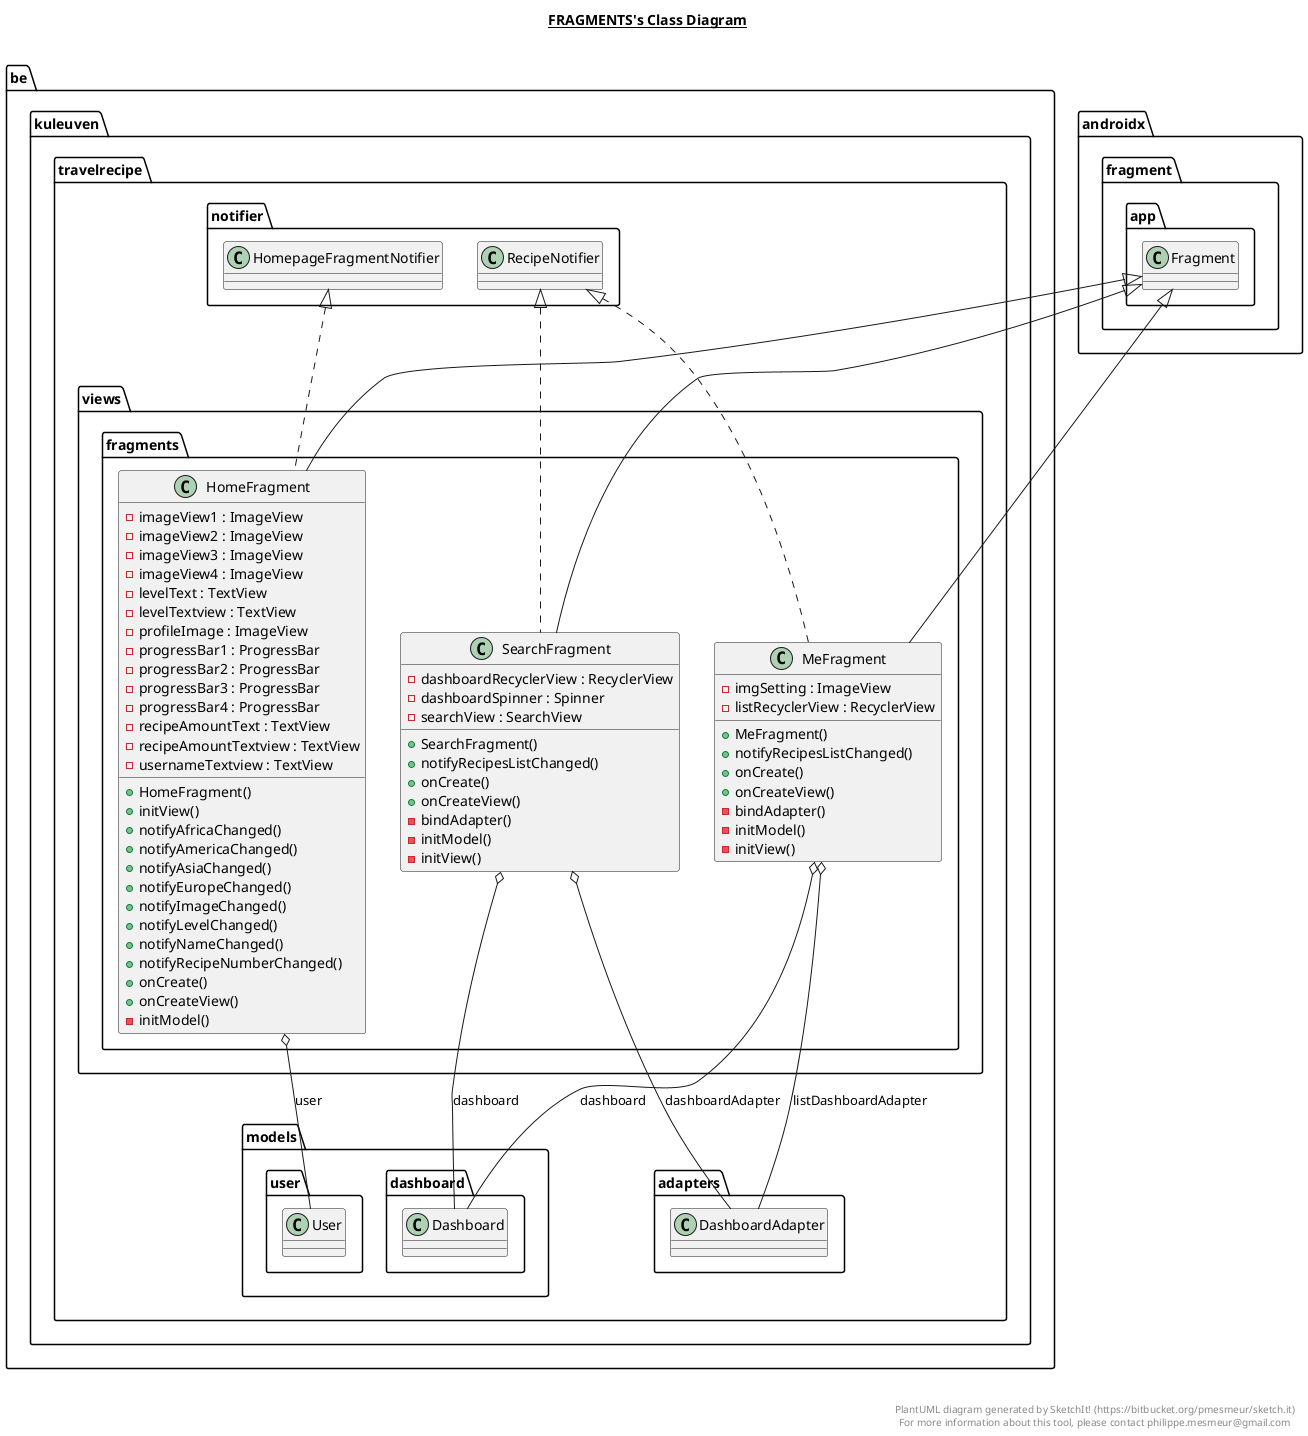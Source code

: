 @startuml

title __FRAGMENTS's Class Diagram__\n

  namespace be.kuleuven.travelrecipe {
    namespace views.fragments {
      class be.kuleuven.travelrecipe.views.fragments.HomeFragment {
          - imageView1 : ImageView
          - imageView2 : ImageView
          - imageView3 : ImageView
          - imageView4 : ImageView
          - levelText : TextView
          - levelTextview : TextView
          - profileImage : ImageView
          - progressBar1 : ProgressBar
          - progressBar2 : ProgressBar
          - progressBar3 : ProgressBar
          - progressBar4 : ProgressBar
          - recipeAmountText : TextView
          - recipeAmountTextview : TextView
          - usernameTextview : TextView
          + HomeFragment()
          + initView()
          + notifyAfricaChanged()
          + notifyAmericaChanged()
          + notifyAsiaChanged()
          + notifyEuropeChanged()
          + notifyImageChanged()
          + notifyLevelChanged()
          + notifyNameChanged()
          + notifyRecipeNumberChanged()
          + onCreate()
          + onCreateView()
          - initModel()
      }
    }
  }
  

  namespace be.kuleuven.travelrecipe {
    namespace views.fragments {
      class be.kuleuven.travelrecipe.views.fragments.MeFragment {
          - imgSetting : ImageView
          - listRecyclerView : RecyclerView
          + MeFragment()
          + notifyRecipesListChanged()
          + onCreate()
          + onCreateView()
          - bindAdapter()
          - initModel()
          - initView()
      }
    }
  }
  

  namespace be.kuleuven.travelrecipe {
    namespace views.fragments {
      class be.kuleuven.travelrecipe.views.fragments.SearchFragment {
          - dashboardRecyclerView : RecyclerView
          - dashboardSpinner : Spinner
          - searchView : SearchView
          + SearchFragment()
          + notifyRecipesListChanged()
          + onCreate()
          + onCreateView()
          - bindAdapter()
          - initModel()
          - initView()
      }
    }
  }
  

  be.kuleuven.travelrecipe.views.fragments.HomeFragment .up.|> be.kuleuven.travelrecipe.notifier.HomepageFragmentNotifier
  be.kuleuven.travelrecipe.views.fragments.HomeFragment -up-|> androidx.fragment.app.Fragment
  be.kuleuven.travelrecipe.views.fragments.HomeFragment o-- be.kuleuven.travelrecipe.models.user.User : user
  be.kuleuven.travelrecipe.views.fragments.MeFragment .up.|> be.kuleuven.travelrecipe.notifier.RecipeNotifier
  be.kuleuven.travelrecipe.views.fragments.MeFragment -up-|> androidx.fragment.app.Fragment
  be.kuleuven.travelrecipe.views.fragments.MeFragment o-- be.kuleuven.travelrecipe.models.dashboard.Dashboard : dashboard
  be.kuleuven.travelrecipe.views.fragments.MeFragment o-- be.kuleuven.travelrecipe.adapters.DashboardAdapter : listDashboardAdapter
  be.kuleuven.travelrecipe.views.fragments.SearchFragment .up.|> be.kuleuven.travelrecipe.notifier.RecipeNotifier
  be.kuleuven.travelrecipe.views.fragments.SearchFragment -up-|> androidx.fragment.app.Fragment
  be.kuleuven.travelrecipe.views.fragments.SearchFragment o-- be.kuleuven.travelrecipe.models.dashboard.Dashboard : dashboard
  be.kuleuven.travelrecipe.views.fragments.SearchFragment o-- be.kuleuven.travelrecipe.adapters.DashboardAdapter : dashboardAdapter


right footer


PlantUML diagram generated by SketchIt! (https://bitbucket.org/pmesmeur/sketch.it)
For more information about this tool, please contact philippe.mesmeur@gmail.com
endfooter

@enduml
